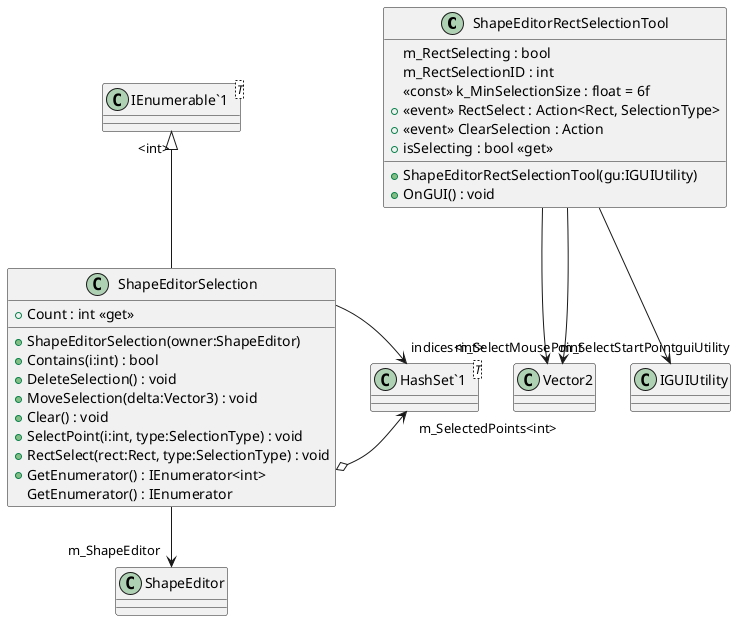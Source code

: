 @startuml
class ShapeEditorRectSelectionTool {
    m_RectSelecting : bool
    m_RectSelectionID : int
    <<const>> k_MinSelectionSize : float = 6f
    +  <<event>> RectSelect : Action<Rect, SelectionType> 
    +  <<event>> ClearSelection : Action 
    + ShapeEditorRectSelectionTool(gu:IGUIUtility)
    + OnGUI() : void
    + isSelecting : bool <<get>>
}
class ShapeEditorSelection {
    + ShapeEditorSelection(owner:ShapeEditor)
    + Contains(i:int) : bool
    + Count : int <<get>>
    + DeleteSelection() : void
    + MoveSelection(delta:Vector3) : void
    + Clear() : void
    + SelectPoint(i:int, type:SelectionType) : void
    + RectSelect(rect:Rect, type:SelectionType) : void
    + GetEnumerator() : IEnumerator<int>
    GetEnumerator() : IEnumerator
}
class "IEnumerable`1"<T> {
}
class "HashSet`1"<T> {
}
ShapeEditorRectSelectionTool --> "m_SelectStartPoint" Vector2
ShapeEditorRectSelectionTool --> "m_SelectMousePoint" Vector2
ShapeEditorRectSelectionTool --> "guiUtility" IGUIUtility
"IEnumerable`1" "<int>" <|-- ShapeEditorSelection
ShapeEditorSelection o-> "m_SelectedPoints<int>" "HashSet`1"
ShapeEditorSelection --> "m_ShapeEditor" ShapeEditor
ShapeEditorSelection --> "indices<int>" "HashSet`1"
@enduml
